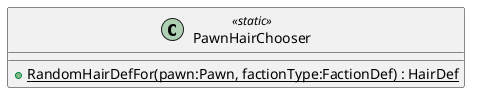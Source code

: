 @startuml
class PawnHairChooser <<static>> {
    + {static} RandomHairDefFor(pawn:Pawn, factionType:FactionDef) : HairDef
}
@enduml

